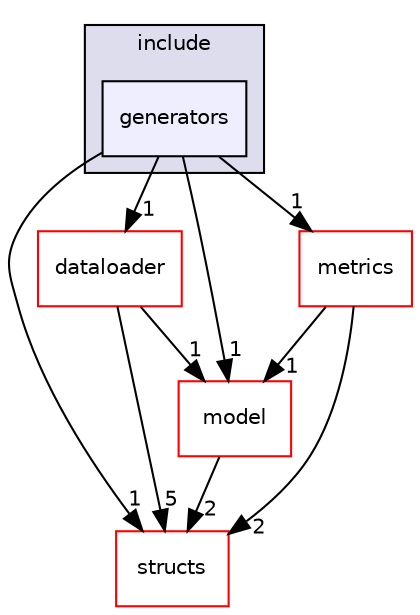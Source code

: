 digraph "generators" {
  compound=true
  node [ fontsize="10", fontname="Helvetica"];
  edge [ labelfontsize="10", labelfontname="Helvetica"];
  subgraph clusterdir_7463195ec81c46774ba2aefce6a2c919 {
    graph [ bgcolor="#ddddee", pencolor="black", label="include" fontname="Helvetica", fontsize="10", URL="dir_7463195ec81c46774ba2aefce6a2c919.html"]
  dir_d4e300060de62049f29f73ba10a4d79b [shape=box, label="generators", style="filled", fillcolor="#eeeeff", pencolor="black", URL="dir_d4e300060de62049f29f73ba10a4d79b.html"];
  }
  dir_9fd58bbf403f6bebb995a0271eeae5cc [shape=box label="model" fillcolor="white" style="filled" color="red" URL="dir_9fd58bbf403f6bebb995a0271eeae5cc.html"];
  dir_639930e6546076602fdb99daad4d48b4 [shape=box label="structs" fillcolor="white" style="filled" color="red" URL="dir_639930e6546076602fdb99daad4d48b4.html"];
  dir_01cd01df262b9d391c5521e9294e448f [shape=box label="dataloader" fillcolor="white" style="filled" color="red" URL="dir_01cd01df262b9d391c5521e9294e448f.html"];
  dir_651c8ef5d49f0cbb17c199517c0ca5cb [shape=box label="metrics" fillcolor="white" style="filled" color="red" URL="dir_651c8ef5d49f0cbb17c199517c0ca5cb.html"];
  dir_9fd58bbf403f6bebb995a0271eeae5cc->dir_639930e6546076602fdb99daad4d48b4 [headlabel="2", labeldistance=1.5 headhref="dir_000165_000080.html"];
  dir_01cd01df262b9d391c5521e9294e448f->dir_9fd58bbf403f6bebb995a0271eeae5cc [headlabel="1", labeldistance=1.5 headhref="dir_000088_000165.html"];
  dir_01cd01df262b9d391c5521e9294e448f->dir_639930e6546076602fdb99daad4d48b4 [headlabel="5", labeldistance=1.5 headhref="dir_000088_000080.html"];
  dir_651c8ef5d49f0cbb17c199517c0ca5cb->dir_9fd58bbf403f6bebb995a0271eeae5cc [headlabel="1", labeldistance=1.5 headhref="dir_000148_000165.html"];
  dir_651c8ef5d49f0cbb17c199517c0ca5cb->dir_639930e6546076602fdb99daad4d48b4 [headlabel="2", labeldistance=1.5 headhref="dir_000148_000080.html"];
  dir_d4e300060de62049f29f73ba10a4d79b->dir_9fd58bbf403f6bebb995a0271eeae5cc [headlabel="1", labeldistance=1.5 headhref="dir_000180_000165.html"];
  dir_d4e300060de62049f29f73ba10a4d79b->dir_639930e6546076602fdb99daad4d48b4 [headlabel="1", labeldistance=1.5 headhref="dir_000180_000080.html"];
  dir_d4e300060de62049f29f73ba10a4d79b->dir_01cd01df262b9d391c5521e9294e448f [headlabel="1", labeldistance=1.5 headhref="dir_000180_000088.html"];
  dir_d4e300060de62049f29f73ba10a4d79b->dir_651c8ef5d49f0cbb17c199517c0ca5cb [headlabel="1", labeldistance=1.5 headhref="dir_000180_000148.html"];
}
